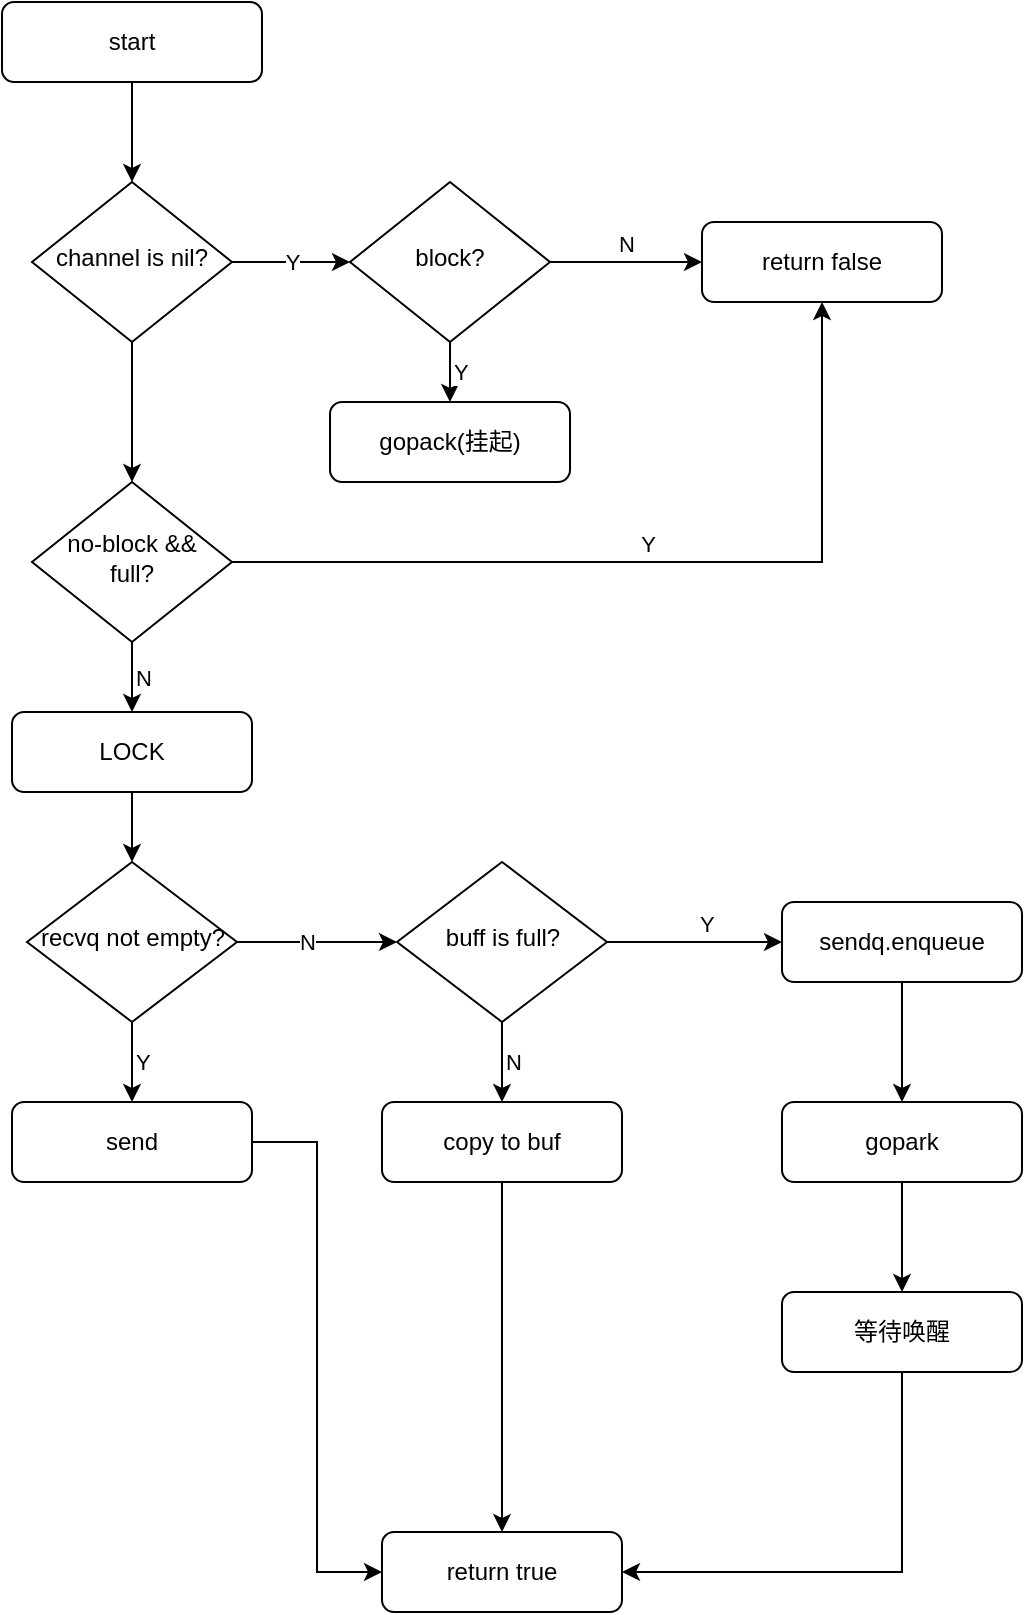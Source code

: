 <mxfile version="15.5.1" type="github">
  <diagram id="C5RBs43oDa-KdzZeNtuy" name="Page-1">
    <mxGraphModel dx="1038" dy="547" grid="1" gridSize="10" guides="1" tooltips="1" connect="1" arrows="1" fold="1" page="1" pageScale="1" pageWidth="827" pageHeight="1169" math="0" shadow="0">
      <root>
        <mxCell id="WIyWlLk6GJQsqaUBKTNV-0" />
        <mxCell id="WIyWlLk6GJQsqaUBKTNV-1" parent="WIyWlLk6GJQsqaUBKTNV-0" />
        <mxCell id="B5Um6zSNAql1YJ2wlF-X-13" style="edgeStyle=orthogonalEdgeStyle;rounded=0;orthogonalLoop=1;jettySize=auto;html=1;entryX=0.5;entryY=0;entryDx=0;entryDy=0;align=right;verticalAlign=middle;" edge="1" parent="WIyWlLk6GJQsqaUBKTNV-1" source="WIyWlLk6GJQsqaUBKTNV-3" target="WIyWlLk6GJQsqaUBKTNV-6">
          <mxGeometry relative="1" as="geometry" />
        </mxCell>
        <mxCell id="WIyWlLk6GJQsqaUBKTNV-3" value="start" style="rounded=1;whiteSpace=wrap;html=1;fontSize=12;glass=0;strokeWidth=1;shadow=0;" parent="WIyWlLk6GJQsqaUBKTNV-1" vertex="1">
          <mxGeometry x="170" y="240" width="130" height="40" as="geometry" />
        </mxCell>
        <mxCell id="B5Um6zSNAql1YJ2wlF-X-2" value="Y" style="edgeStyle=orthogonalEdgeStyle;rounded=0;orthogonalLoop=1;jettySize=auto;html=1;" edge="1" parent="WIyWlLk6GJQsqaUBKTNV-1" source="WIyWlLk6GJQsqaUBKTNV-6" target="B5Um6zSNAql1YJ2wlF-X-0">
          <mxGeometry relative="1" as="geometry" />
        </mxCell>
        <mxCell id="B5Um6zSNAql1YJ2wlF-X-12" style="edgeStyle=orthogonalEdgeStyle;rounded=0;orthogonalLoop=1;jettySize=auto;html=1;align=right;verticalAlign=middle;" edge="1" parent="WIyWlLk6GJQsqaUBKTNV-1" source="WIyWlLk6GJQsqaUBKTNV-6" target="WIyWlLk6GJQsqaUBKTNV-10">
          <mxGeometry relative="1" as="geometry" />
        </mxCell>
        <mxCell id="WIyWlLk6GJQsqaUBKTNV-6" value="channel is nil?" style="rhombus;whiteSpace=wrap;html=1;shadow=0;fontFamily=Helvetica;fontSize=12;align=center;strokeWidth=1;spacing=6;spacingTop=-4;" parent="WIyWlLk6GJQsqaUBKTNV-1" vertex="1">
          <mxGeometry x="185" y="330" width="100" height="80" as="geometry" />
        </mxCell>
        <mxCell id="B5Um6zSNAql1YJ2wlF-X-33" value="Y" style="edgeStyle=orthogonalEdgeStyle;rounded=0;orthogonalLoop=1;jettySize=auto;html=1;align=right;verticalAlign=bottom;" edge="1" parent="WIyWlLk6GJQsqaUBKTNV-1" source="WIyWlLk6GJQsqaUBKTNV-10" target="B5Um6zSNAql1YJ2wlF-X-3">
          <mxGeometry relative="1" as="geometry" />
        </mxCell>
        <mxCell id="B5Um6zSNAql1YJ2wlF-X-46" value="N" style="edgeStyle=orthogonalEdgeStyle;rounded=0;orthogonalLoop=1;jettySize=auto;html=1;align=left;verticalAlign=middle;" edge="1" parent="WIyWlLk6GJQsqaUBKTNV-1" source="WIyWlLk6GJQsqaUBKTNV-10" target="B5Um6zSNAql1YJ2wlF-X-43">
          <mxGeometry relative="1" as="geometry" />
        </mxCell>
        <mxCell id="WIyWlLk6GJQsqaUBKTNV-10" value="no-block &amp;amp;&amp;amp; full?" style="rhombus;whiteSpace=wrap;html=1;shadow=0;fontFamily=Helvetica;fontSize=12;align=center;strokeWidth=1;spacing=6;spacingTop=-4;" parent="WIyWlLk6GJQsqaUBKTNV-1" vertex="1">
          <mxGeometry x="185" y="480" width="100" height="80" as="geometry" />
        </mxCell>
        <mxCell id="B5Um6zSNAql1YJ2wlF-X-4" value="N" style="edgeStyle=orthogonalEdgeStyle;rounded=0;orthogonalLoop=1;jettySize=auto;html=1;entryX=0;entryY=0.5;entryDx=0;entryDy=0;verticalAlign=bottom;" edge="1" parent="WIyWlLk6GJQsqaUBKTNV-1" source="B5Um6zSNAql1YJ2wlF-X-0" target="B5Um6zSNAql1YJ2wlF-X-3">
          <mxGeometry relative="1" as="geometry" />
        </mxCell>
        <mxCell id="B5Um6zSNAql1YJ2wlF-X-6" value="Y" style="edgeStyle=orthogonalEdgeStyle;rounded=0;orthogonalLoop=1;jettySize=auto;html=1;entryX=0.5;entryY=0;entryDx=0;entryDy=0;verticalAlign=middle;align=left;" edge="1" parent="WIyWlLk6GJQsqaUBKTNV-1" source="B5Um6zSNAql1YJ2wlF-X-0" target="B5Um6zSNAql1YJ2wlF-X-5">
          <mxGeometry relative="1" as="geometry" />
        </mxCell>
        <mxCell id="B5Um6zSNAql1YJ2wlF-X-0" value="block?" style="rhombus;whiteSpace=wrap;html=1;shadow=0;fontFamily=Helvetica;fontSize=12;align=center;strokeWidth=1;spacing=6;spacingTop=-4;" vertex="1" parent="WIyWlLk6GJQsqaUBKTNV-1">
          <mxGeometry x="344" y="330" width="100" height="80" as="geometry" />
        </mxCell>
        <mxCell id="B5Um6zSNAql1YJ2wlF-X-3" value="return false" style="rounded=1;whiteSpace=wrap;html=1;fontSize=12;glass=0;strokeWidth=1;shadow=0;" vertex="1" parent="WIyWlLk6GJQsqaUBKTNV-1">
          <mxGeometry x="520" y="350" width="120" height="40" as="geometry" />
        </mxCell>
        <mxCell id="B5Um6zSNAql1YJ2wlF-X-5" value="gopack(挂起)" style="rounded=1;whiteSpace=wrap;html=1;fontSize=12;glass=0;strokeWidth=1;shadow=0;" vertex="1" parent="WIyWlLk6GJQsqaUBKTNV-1">
          <mxGeometry x="334" y="440" width="120" height="40" as="geometry" />
        </mxCell>
        <mxCell id="B5Um6zSNAql1YJ2wlF-X-27" value="Y" style="edgeStyle=orthogonalEdgeStyle;rounded=0;orthogonalLoop=1;jettySize=auto;html=1;align=left;verticalAlign=middle;" edge="1" parent="WIyWlLk6GJQsqaUBKTNV-1" source="B5Um6zSNAql1YJ2wlF-X-15" target="B5Um6zSNAql1YJ2wlF-X-23">
          <mxGeometry relative="1" as="geometry" />
        </mxCell>
        <mxCell id="B5Um6zSNAql1YJ2wlF-X-30" value="N" style="edgeStyle=orthogonalEdgeStyle;rounded=0;orthogonalLoop=1;jettySize=auto;html=1;align=right;verticalAlign=middle;" edge="1" parent="WIyWlLk6GJQsqaUBKTNV-1" source="B5Um6zSNAql1YJ2wlF-X-15" target="B5Um6zSNAql1YJ2wlF-X-29">
          <mxGeometry relative="1" as="geometry" />
        </mxCell>
        <mxCell id="B5Um6zSNAql1YJ2wlF-X-15" value="recvq not empty?" style="rhombus;whiteSpace=wrap;html=1;shadow=0;fontFamily=Helvetica;fontSize=12;align=center;strokeWidth=1;spacing=6;spacingTop=-4;" vertex="1" parent="WIyWlLk6GJQsqaUBKTNV-1">
          <mxGeometry x="182.5" y="670" width="105" height="80" as="geometry" />
        </mxCell>
        <mxCell id="B5Um6zSNAql1YJ2wlF-X-18" value="return true" style="rounded=1;whiteSpace=wrap;html=1;fontSize=12;glass=0;strokeWidth=1;shadow=0;" vertex="1" parent="WIyWlLk6GJQsqaUBKTNV-1">
          <mxGeometry x="360" y="1005" width="120" height="40" as="geometry" />
        </mxCell>
        <mxCell id="B5Um6zSNAql1YJ2wlF-X-42" style="edgeStyle=orthogonalEdgeStyle;rounded=0;orthogonalLoop=1;jettySize=auto;html=1;entryX=0;entryY=0.5;entryDx=0;entryDy=0;align=right;verticalAlign=middle;" edge="1" parent="WIyWlLk6GJQsqaUBKTNV-1" source="B5Um6zSNAql1YJ2wlF-X-23" target="B5Um6zSNAql1YJ2wlF-X-18">
          <mxGeometry relative="1" as="geometry" />
        </mxCell>
        <mxCell id="B5Um6zSNAql1YJ2wlF-X-23" value="send" style="rounded=1;whiteSpace=wrap;html=1;fontSize=12;glass=0;strokeWidth=1;shadow=0;" vertex="1" parent="WIyWlLk6GJQsqaUBKTNV-1">
          <mxGeometry x="175" y="790" width="120" height="40" as="geometry" />
        </mxCell>
        <mxCell id="B5Um6zSNAql1YJ2wlF-X-32" value="N" style="edgeStyle=orthogonalEdgeStyle;rounded=0;orthogonalLoop=1;jettySize=auto;html=1;align=left;verticalAlign=middle;" edge="1" parent="WIyWlLk6GJQsqaUBKTNV-1" source="B5Um6zSNAql1YJ2wlF-X-29" target="B5Um6zSNAql1YJ2wlF-X-31">
          <mxGeometry relative="1" as="geometry" />
        </mxCell>
        <mxCell id="B5Um6zSNAql1YJ2wlF-X-49" value="Y" style="edgeStyle=orthogonalEdgeStyle;rounded=0;orthogonalLoop=1;jettySize=auto;html=1;entryX=0;entryY=0.5;entryDx=0;entryDy=0;align=left;verticalAlign=bottom;" edge="1" parent="WIyWlLk6GJQsqaUBKTNV-1" source="B5Um6zSNAql1YJ2wlF-X-29" target="B5Um6zSNAql1YJ2wlF-X-35">
          <mxGeometry relative="1" as="geometry" />
        </mxCell>
        <mxCell id="B5Um6zSNAql1YJ2wlF-X-29" value="buff is full?" style="rhombus;whiteSpace=wrap;html=1;shadow=0;fontFamily=Helvetica;fontSize=12;align=center;strokeWidth=1;spacing=6;spacingTop=-4;" vertex="1" parent="WIyWlLk6GJQsqaUBKTNV-1">
          <mxGeometry x="367.5" y="670" width="105" height="80" as="geometry" />
        </mxCell>
        <mxCell id="B5Um6zSNAql1YJ2wlF-X-41" style="edgeStyle=orthogonalEdgeStyle;rounded=0;orthogonalLoop=1;jettySize=auto;html=1;entryX=0.5;entryY=0;entryDx=0;entryDy=0;align=right;verticalAlign=middle;" edge="1" parent="WIyWlLk6GJQsqaUBKTNV-1" source="B5Um6zSNAql1YJ2wlF-X-31" target="B5Um6zSNAql1YJ2wlF-X-18">
          <mxGeometry relative="1" as="geometry" />
        </mxCell>
        <mxCell id="B5Um6zSNAql1YJ2wlF-X-31" value="copy to buf" style="rounded=1;whiteSpace=wrap;html=1;fontSize=12;glass=0;strokeWidth=1;shadow=0;" vertex="1" parent="WIyWlLk6GJQsqaUBKTNV-1">
          <mxGeometry x="360" y="790" width="120" height="40" as="geometry" />
        </mxCell>
        <mxCell id="B5Um6zSNAql1YJ2wlF-X-39" style="edgeStyle=orthogonalEdgeStyle;rounded=0;orthogonalLoop=1;jettySize=auto;html=1;align=right;verticalAlign=middle;" edge="1" parent="WIyWlLk6GJQsqaUBKTNV-1" source="B5Um6zSNAql1YJ2wlF-X-35" target="B5Um6zSNAql1YJ2wlF-X-36">
          <mxGeometry relative="1" as="geometry" />
        </mxCell>
        <mxCell id="B5Um6zSNAql1YJ2wlF-X-35" value="sendq.enqueue" style="rounded=1;whiteSpace=wrap;html=1;fontSize=12;glass=0;strokeWidth=1;shadow=0;" vertex="1" parent="WIyWlLk6GJQsqaUBKTNV-1">
          <mxGeometry x="560" y="690" width="120" height="40" as="geometry" />
        </mxCell>
        <mxCell id="B5Um6zSNAql1YJ2wlF-X-40" style="edgeStyle=orthogonalEdgeStyle;rounded=0;orthogonalLoop=1;jettySize=auto;html=1;align=right;verticalAlign=middle;" edge="1" parent="WIyWlLk6GJQsqaUBKTNV-1" source="B5Um6zSNAql1YJ2wlF-X-36" target="B5Um6zSNAql1YJ2wlF-X-37">
          <mxGeometry relative="1" as="geometry" />
        </mxCell>
        <mxCell id="B5Um6zSNAql1YJ2wlF-X-36" value="gopark" style="rounded=1;whiteSpace=wrap;html=1;fontSize=12;glass=0;strokeWidth=1;shadow=0;" vertex="1" parent="WIyWlLk6GJQsqaUBKTNV-1">
          <mxGeometry x="560" y="790" width="120" height="40" as="geometry" />
        </mxCell>
        <mxCell id="OJ_Hve_CxG8BgsuRshKp-0" style="edgeStyle=orthogonalEdgeStyle;rounded=0;orthogonalLoop=1;jettySize=auto;html=1;entryX=1;entryY=0.5;entryDx=0;entryDy=0;align=left;verticalAlign=bottom;" edge="1" parent="WIyWlLk6GJQsqaUBKTNV-1" source="B5Um6zSNAql1YJ2wlF-X-37" target="B5Um6zSNAql1YJ2wlF-X-18">
          <mxGeometry relative="1" as="geometry">
            <Array as="points">
              <mxPoint x="620" y="1025" />
            </Array>
          </mxGeometry>
        </mxCell>
        <mxCell id="B5Um6zSNAql1YJ2wlF-X-37" value="等待唤醒" style="rounded=1;whiteSpace=wrap;html=1;fontSize=12;glass=0;strokeWidth=1;shadow=0;" vertex="1" parent="WIyWlLk6GJQsqaUBKTNV-1">
          <mxGeometry x="560" y="885" width="120" height="40" as="geometry" />
        </mxCell>
        <mxCell id="B5Um6zSNAql1YJ2wlF-X-47" style="edgeStyle=orthogonalEdgeStyle;rounded=0;orthogonalLoop=1;jettySize=auto;html=1;entryX=0.5;entryY=0;entryDx=0;entryDy=0;align=left;verticalAlign=middle;" edge="1" parent="WIyWlLk6GJQsqaUBKTNV-1" source="B5Um6zSNAql1YJ2wlF-X-43" target="B5Um6zSNAql1YJ2wlF-X-15">
          <mxGeometry relative="1" as="geometry" />
        </mxCell>
        <mxCell id="B5Um6zSNAql1YJ2wlF-X-43" value="LOCK" style="rounded=1;whiteSpace=wrap;html=1;fontSize=12;glass=0;strokeWidth=1;shadow=0;" vertex="1" parent="WIyWlLk6GJQsqaUBKTNV-1">
          <mxGeometry x="175" y="595" width="120" height="40" as="geometry" />
        </mxCell>
      </root>
    </mxGraphModel>
  </diagram>
</mxfile>
